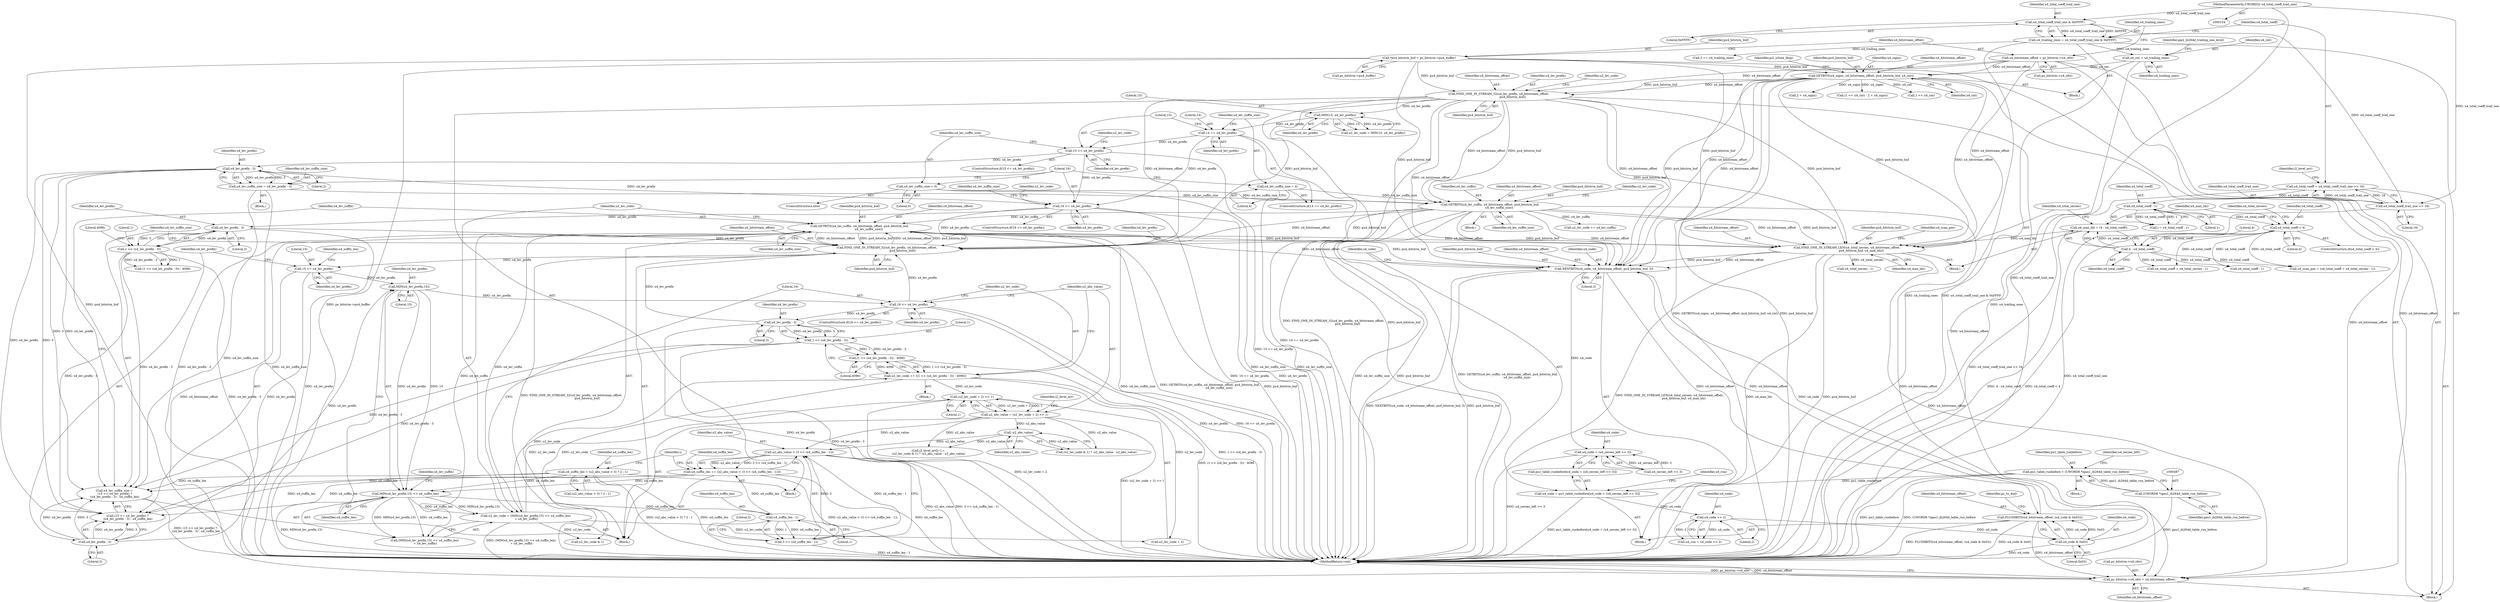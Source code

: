 digraph "0_Android_c57fc3703ae2e0d41b1f6580c50015937f2d23c1_1@pointer" {
"1000495" [label="(Call,NEXTBITS(u4_code, u4_bitstream_offset, pu4_bitstrm_buf, 3))"];
"1000516" [label="(Call,u4_code & 0x03)"];
"1000511" [label="(Call,u4_code >> 2)"];
"1000500" [label="(Call,u4_code = pu1_table_runbefore[u4_code + (u4_zeroes_left << 3)])"];
"1000484" [label="(Call,pu1_table_runbefore = (UWORD8 *)gau1_ih264d_table_run_before)"];
"1000486" [label="(Call,(UWORD8 *)gau1_ih264d_table_run_before)"];
"1000167" [label="(Call,u4_bitstream_offset = ps_bitstrm->u4_ofst)"];
"1000334" [label="(Call,GETBITS(u4_lev_suffix, u4_bitstream_offset, pu4_bitstrm_buf,\n                    u4_lev_suffix_size))"];
"1000275" [label="(Call,FIND_ONE_IN_STREAM_32(u4_lev_prefix, u4_bitstream_offset,\n                              pu4_bitstrm_buf))"];
"1000237" [label="(Call,GETBITS(u4_signs, u4_bitstream_offset, pu4_bitstrm_buf, u4_cnt))"];
"1000161" [label="(Call,*pu4_bitstrm_buf = ps_bitstrm->pu4_buffer)"];
"1000232" [label="(Call,u4_cnt = u4_trailing_ones)"];
"1000173" [label="(Call,u4_trailing_ones = u4_total_coeff_trail_one & 0xFFFF)"];
"1000175" [label="(Call,u4_total_coeff_trail_one & 0xFFFF)"];
"1000155" [label="(MethodParameterIn,UWORD32 u4_total_coeff_trail_one)"];
"1000308" [label="(Call,u4_lev_suffix_size = u4_lev_prefix - 3)"];
"1000310" [label="(Call,u4_lev_prefix - 3)"];
"1000301" [label="(Call,15 <= u4_lev_prefix)"];
"1000293" [label="(Call,14 == u4_lev_prefix)"];
"1000281" [label="(Call,MIN(15, u4_lev_prefix))"];
"1000314" [label="(Call,u4_lev_suffix_size = 0)"];
"1000296" [label="(Call,u4_lev_suffix_size = 4)"];
"1000514" [label="(Call,FLUSHBITS(u4_bitstream_offset, (u4_code & 0x03)))"];
"1000495" [label="(Call,NEXTBITS(u4_code, u4_bitstream_offset, pu4_bitstrm_buf, 3))"];
"1000388" [label="(Call,GETBITS(u4_lev_suffix, u4_bitstream_offset, pu4_bitstrm_buf,\n                    u4_lev_suffix_size))"];
"1000374" [label="(Call,FIND_ONE_IN_STREAM_32(u4_lev_prefix, u4_bitstream_offset,\n                                  pu4_bitstrm_buf))"];
"1000403" [label="(Call,16 <= u4_lev_prefix)"];
"1000397" [label="(Call,MIN(u4_lev_prefix,15))"];
"1000381" [label="(Call,15 <= u4_lev_prefix)"];
"1000384" [label="(Call,u4_lev_prefix - 3)"];
"1000327" [label="(Call,u4_lev_prefix - 3)"];
"1000318" [label="(Call,16 <= u4_lev_prefix)"];
"1000412" [label="(Call,u4_lev_prefix - 3)"];
"1000378" [label="(Call,u4_lev_suffix_size =\n (15 <= u4_lev_prefix) ?\n (u4_lev_prefix - 3) : u4_suffix_len)"];
"1000410" [label="(Call,1 << (u4_lev_prefix - 3))"];
"1000325" [label="(Call,1 << (u4_lev_prefix - 3))"];
"1000435" [label="(Call,u4_suffix_len += (u2_abs_value > (3 << (u4_suffix_len - 1))))"];
"1000437" [label="(Call,u2_abs_value > (3 << (u4_suffix_len - 1)))"];
"1000432" [label="(Call,-u2_abs_value)"];
"1000416" [label="(Call,u2_abs_value = (u2_lev_code + 2) >> 1)"];
"1000418" [label="(Call,(u2_lev_code + 2) >> 1)"];
"1000393" [label="(Call,u2_lev_code = (MIN(u4_lev_prefix,15) << u4_suffix_len)\n + u4_lev_suffix)"];
"1000396" [label="(Call,MIN(u4_lev_prefix,15) << u4_suffix_len)"];
"1000361" [label="(Call,u4_suffix_len = (u2_abs_value > 3) ? 2 : 1)"];
"1000407" [label="(Call,u2_lev_code += ((1 << (u4_lev_prefix - 3)) - 4096))"];
"1000409" [label="(Call,(1 << (u4_lev_prefix - 3)) - 4096)"];
"1000439" [label="(Call,3 << (u4_suffix_len - 1))"];
"1000441" [label="(Call,u4_suffix_len - 1)"];
"1000455" [label="(Call,FIND_ONE_IN_STREAM_LEN(u4_total_zeroes, u4_bitstream_offset,\n                               pu4_bitstrm_buf, u4_max_ldz))"];
"1000450" [label="(Call,u4_max_ldz = (4 - u4_total_coeff))"];
"1000452" [label="(Call,4 - u4_total_coeff)"];
"1000445" [label="(Call,u4_total_coeff < 4)"];
"1000224" [label="(Call,u4_total_coeff - 1)"];
"1000179" [label="(Call,u4_total_coeff = u4_total_coeff_trail_one >> 16)"];
"1000181" [label="(Call,u4_total_coeff_trail_one >> 16)"];
"1000504" [label="(Call,u4_code + (u4_zeroes_left << 3))"];
"1000588" [label="(Call,ps_bitstrm->u4_ofst = u4_bitstream_offset)"];
"1000283" [label="(Identifier,u4_lev_prefix)"];
"1000224" [label="(Call,u4_total_coeff - 1)"];
"1000400" [label="(Identifier,u4_suffix_len)"];
"1000177" [label="(Literal,0xFFFF)"];
"1000241" [label="(Identifier,u4_cnt)"];
"1000438" [label="(Identifier,u2_abs_value)"];
"1000388" [label="(Call,GETBITS(u4_lev_suffix, u4_bitstream_offset, pu4_bitstrm_buf,\n                    u4_lev_suffix_size))"];
"1000385" [label="(Identifier,u4_lev_prefix)"];
"1000226" [label="(Literal,1)"];
"1000275" [label="(Call,FIND_ONE_IN_STREAM_32(u4_lev_prefix, u4_bitstream_offset,\n                              pu4_bitstrm_buf))"];
"1000491" [label="(Identifier,u4_zeroes_left)"];
"1000279" [label="(Call,u2_lev_code = MIN(15, u4_lev_prefix))"];
"1000443" [label="(Literal,1)"];
"1000277" [label="(Identifier,u4_bitstream_offset)"];
"1000416" [label="(Call,u2_abs_value = (u2_lev_code + 2) >> 1)"];
"1000406" [label="(Block,)"];
"1000458" [label="(Identifier,pu4_bitstrm_buf)"];
"1000399" [label="(Literal,15)"];
"1000386" [label="(Literal,3)"];
"1000484" [label="(Call,pu1_table_runbefore = (UWORD8 *)gau1_ih264d_table_run_before)"];
"1000335" [label="(Identifier,u4_lev_suffix)"];
"1000187" [label="(Identifier,i2_level_arr)"];
"1000250" [label="(Call,2 + u4_signs)"];
"1000417" [label="(Identifier,u2_abs_value)"];
"1000442" [label="(Identifier,u4_suffix_len)"];
"1000183" [label="(Literal,16)"];
"1000510" [label="(Identifier,u4_run)"];
"1000472" [label="(Call,u4_total_zeroes - 1)"];
"1000498" [label="(Identifier,pu4_bitstrm_buf)"];
"1000302" [label="(Literal,15)"];
"1000428" [label="(Call,(u2_lev_code & 1) ? -u2_abs_value : u2_abs_value)"];
"1000375" [label="(Identifier,u4_lev_prefix)"];
"1000233" [label="(Identifier,u4_cnt)"];
"1000301" [label="(Call,15 <= u4_lev_prefix)"];
"1000405" [label="(Identifier,u4_lev_prefix)"];
"1000432" [label="(Call,-u2_abs_value)"];
"1000332" [label="(Identifier,u4_lev_suffix_size)"];
"1000175" [label="(Call,u4_total_coeff_trail_one & 0xFFFF)"];
"1000371" [label="(Identifier,i)"];
"1000497" [label="(Identifier,u4_bitstream_offset)"];
"1000298" [label="(Literal,4)"];
"1000180" [label="(Identifier,u4_total_coeff)"];
"1000362" [label="(Identifier,u4_suffix_len)"];
"1000312" [label="(Literal,3)"];
"1000297" [label="(Identifier,u4_lev_suffix_size)"];
"1000456" [label="(Identifier,u4_total_zeroes)"];
"1000450" [label="(Call,u4_max_ldz = (4 - u4_total_coeff))"];
"1000268" [label="(Block,)"];
"1000325" [label="(Call,1 << (u4_lev_prefix - 3))"];
"1000225" [label="(Identifier,u4_total_coeff)"];
"1000308" [label="(Call,u4_lev_suffix_size = u4_lev_prefix - 3)"];
"1000470" [label="(Call,u4_total_coeff + u4_total_zeroes - 1)"];
"1000246" [label="(Call,(1 << u4_cnt) - 2 + u4_signs)"];
"1000404" [label="(Literal,16)"];
"1000486" [label="(Call,(UWORD8 *)gau1_ih264d_table_run_before)"];
"1000181" [label="(Call,u4_total_coeff_trail_one >> 16)"];
"1000316" [label="(Literal,0)"];
"1000222" [label="(Call,i = u4_total_coeff - 1)"];
"1000339" [label="(Call,u2_lev_code += u4_lev_suffix)"];
"1000179" [label="(Call,u4_total_coeff = u4_total_coeff_trail_one >> 16)"];
"1000506" [label="(Call,u4_zeroes_left << 3)"];
"1000423" [label="(Call,i2_level_arr[i--] =\n (u2_lev_code & 1) ? -u2_abs_value : u2_abs_value)"];
"1000173" [label="(Call,u4_trailing_ones = u4_total_coeff_trail_one & 0xFFFF)"];
"1000361" [label="(Call,u4_suffix_len = (u2_abs_value > 3) ? 2 : 1)"];
"1000330" [label="(Literal,4096)"];
"1000496" [label="(Identifier,u4_code)"];
"1000336" [label="(Identifier,u4_bitstream_offset)"];
"1000517" [label="(Identifier,u4_code)"];
"1000329" [label="(Literal,3)"];
"1000168" [label="(Identifier,u4_bitstream_offset)"];
"1000592" [label="(Identifier,u4_bitstream_offset)"];
"1000324" [label="(Call,(1 << (u4_lev_prefix - 3)) - 4096)"];
"1000513" [label="(Literal,2)"];
"1000381" [label="(Call,15 <= u4_lev_prefix)"];
"1000333" [label="(Block,)"];
"1000433" [label="(Identifier,u2_abs_value)"];
"1000429" [label="(Call,u2_lev_code & 1)"];
"1000439" [label="(Call,3 << (u4_suffix_len - 1))"];
"1000162" [label="(Identifier,pu4_bitstrm_buf)"];
"1000505" [label="(Identifier,u4_code)"];
"1000327" [label="(Call,u4_lev_prefix - 3)"];
"1000485" [label="(Identifier,pu1_table_runbefore)"];
"1000418" [label="(Call,(u2_lev_code + 2) >> 1)"];
"1000157" [label="(Block,)"];
"1000392" [label="(Identifier,u4_lev_suffix_size)"];
"1000415" [label="(Literal,4096)"];
"1000419" [label="(Call,u2_lev_code + 2)"];
"1000410" [label="(Call,1 << (u4_lev_prefix - 3))"];
"1000500" [label="(Call,u4_code = pu1_table_runbefore[u4_code + (u4_zeroes_left << 3)])"];
"1000588" [label="(Call,ps_bitstrm->u4_ofst = u4_bitstream_offset)"];
"1000229" [label="(Block,)"];
"1000376" [label="(Identifier,u4_bitstream_offset)"];
"1000382" [label="(Literal,15)"];
"1000384" [label="(Call,u4_lev_prefix - 3)"];
"1000235" [label="(Identifier,gai2_ih264d_trailing_one_level)"];
"1000387" [label="(Identifier,u4_suffix_len)"];
"1000306" [label="(Identifier,u2_lev_code)"];
"1000323" [label="(Identifier,u2_lev_code)"];
"1000326" [label="(Literal,1)"];
"1000446" [label="(Identifier,u4_total_coeff)"];
"1000282" [label="(Literal,15)"];
"1000437" [label="(Call,u2_abs_value > (3 << (u4_suffix_len - 1)))"];
"1000300" [label="(ControlStructure,if(15 <= u4_lev_prefix))"];
"1000287" [label="(Call,3 == u4_trailing_ones)"];
"1000303" [label="(Identifier,u4_lev_prefix)"];
"1000232" [label="(Call,u4_cnt = u4_trailing_ones)"];
"1000412" [label="(Call,u4_lev_prefix - 3)"];
"1000511" [label="(Call,u4_code >> 2)"];
"1000396" [label="(Call,MIN(u4_lev_prefix,15) << u4_suffix_len)"];
"1000334" [label="(Call,GETBITS(u4_lev_suffix, u4_bitstream_offset, pu4_bitstrm_buf,\n                    u4_lev_suffix_size))"];
"1000448" [label="(Block,)"];
"1000393" [label="(Call,u2_lev_code = (MIN(u4_lev_prefix,15) << u4_suffix_len)\n + u4_lev_suffix)"];
"1000444" [label="(ControlStructure,if(u4_total_coeff < 4))"];
"1000451" [label="(Identifier,u4_max_ldz)"];
"1000169" [label="(Call,ps_bitstrm->u4_ofst)"];
"1000379" [label="(Identifier,u4_lev_suffix_size)"];
"1000459" [label="(Identifier,u4_max_ldz)"];
"1000493" [label="(Block,)"];
"1000161" [label="(Call,*pu4_bitstrm_buf = ps_bitstrm->pu4_buffer)"];
"1000452" [label="(Call,4 - u4_total_coeff)"];
"1000440" [label="(Literal,3)"];
"1000409" [label="(Call,(1 << (u4_lev_prefix - 3)) - 4096)"];
"1000455" [label="(Call,FIND_ONE_IN_STREAM_LEN(u4_total_zeroes, u4_bitstream_offset,\n                               pu4_bitstrm_buf, u4_max_ldz))"];
"1000488" [label="(Identifier,gau1_ih264d_table_run_before)"];
"1000499" [label="(Literal,3)"];
"1000411" [label="(Literal,1)"];
"1000309" [label="(Identifier,u4_lev_suffix_size)"];
"1000435" [label="(Call,u4_suffix_len += (u2_abs_value > (3 << (u4_suffix_len - 1))))"];
"1000383" [label="(Identifier,u4_lev_prefix)"];
"1000314" [label="(Call,u4_lev_suffix_size = 0)"];
"1000155" [label="(MethodParameterIn,UWORD32 u4_total_coeff_trail_one)"];
"1000380" [label="(Call,(15 <= u4_lev_prefix) ?\n (u4_lev_prefix - 3) : u4_suffix_len)"];
"1000337" [label="(Identifier,pu4_bitstrm_buf)"];
"1000521" [label="(Identifier,ps_tu_4x4)"];
"1000292" [label="(ControlStructure,if(14 == u4_lev_prefix))"];
"1000377" [label="(Identifier,pu4_bitstrm_buf)"];
"1000447" [label="(Literal,4)"];
"1000315" [label="(Identifier,u4_lev_suffix_size)"];
"1000240" [label="(Identifier,pu4_bitstrm_buf)"];
"1000441" [label="(Call,u4_suffix_len - 1)"];
"1000234" [label="(Identifier,u4_trailing_ones)"];
"1000374" [label="(Call,FIND_ONE_IN_STREAM_32(u4_lev_prefix, u4_bitstream_offset,\n                                  pu4_bitstrm_buf))"];
"1000468" [label="(Call,u4_scan_pos = (u4_total_coeff + u4_total_zeroes - 1))"];
"1000318" [label="(Call,16 <= u4_lev_prefix)"];
"1000363" [label="(Call,(u2_abs_value > 3) ? 2 : 1)"];
"1000176" [label="(Identifier,u4_total_coeff_trail_one)"];
"1000407" [label="(Call,u2_lev_code += ((1 << (u4_lev_prefix - 3)) - 4096))"];
"1000516" [label="(Call,u4_code & 0x03)"];
"1000518" [label="(Literal,0x03)"];
"1000502" [label="(Call,pu1_table_runbefore[u4_code + (u4_zeroes_left << 3)])"];
"1000163" [label="(Call,ps_bitstrm->pu4_buffer)"];
"1000238" [label="(Identifier,u4_signs)"];
"1000293" [label="(Call,14 == u4_lev_prefix)"];
"1000445" [label="(Call,u4_total_coeff < 4)"];
"1000304" [label="(Block,)"];
"1000401" [label="(Identifier,u4_lev_suffix)"];
"1000495" [label="(Call,NEXTBITS(u4_code, u4_bitstream_offset, pu4_bitstrm_buf, 3))"];
"1000394" [label="(Identifier,u2_lev_code)"];
"1000512" [label="(Identifier,u4_code)"];
"1000276" [label="(Identifier,u4_lev_prefix)"];
"1000391" [label="(Identifier,pu4_bitstrm_buf)"];
"1000320" [label="(Identifier,u4_lev_prefix)"];
"1000414" [label="(Literal,3)"];
"1000294" [label="(Literal,14)"];
"1000338" [label="(Identifier,u4_lev_suffix_size)"];
"1000464" [label="(Block,)"];
"1000378" [label="(Call,u4_lev_suffix_size =\n (15 <= u4_lev_prefix) ?\n (u4_lev_prefix - 3) : u4_suffix_len)"];
"1000239" [label="(Identifier,u4_bitstream_offset)"];
"1000280" [label="(Identifier,u2_lev_code)"];
"1000589" [label="(Call,ps_bitstrm->u4_ofst)"];
"1000436" [label="(Identifier,u4_suffix_len)"];
"1000313" [label="(ControlStructure,else)"];
"1000469" [label="(Identifier,u4_scan_pos)"];
"1000389" [label="(Identifier,u4_lev_suffix)"];
"1000454" [label="(Identifier,u4_total_coeff)"];
"1000509" [label="(Call,u4_run = u4_code >> 2)"];
"1000295" [label="(Identifier,u4_lev_prefix)"];
"1000390" [label="(Identifier,u4_bitstream_offset)"];
"1000296" [label="(Call,u4_lev_suffix_size = 4)"];
"1000247" [label="(Call,1 << u4_cnt)"];
"1000182" [label="(Identifier,u4_total_coeff_trail_one)"];
"1000174" [label="(Identifier,u4_trailing_ones)"];
"1000514" [label="(Call,FLUSHBITS(u4_bitstream_offset, (u4_code & 0x03)))"];
"1000453" [label="(Literal,4)"];
"1000408" [label="(Identifier,u2_lev_code)"];
"1000311" [label="(Identifier,u4_lev_prefix)"];
"1000395" [label="(Call,(MIN(u4_lev_prefix,15) << u4_suffix_len)\n + u4_lev_suffix)"];
"1000397" [label="(Call,MIN(u4_lev_prefix,15))"];
"1000457" [label="(Identifier,u4_bitstream_offset)"];
"1000281" [label="(Call,MIN(15, u4_lev_prefix))"];
"1000402" [label="(ControlStructure,if(16 <= u4_lev_prefix))"];
"1000501" [label="(Identifier,u4_code)"];
"1000328" [label="(Identifier,u4_lev_prefix)"];
"1000515" [label="(Identifier,u4_bitstream_offset)"];
"1000593" [label="(MethodReturn,void)"];
"1000413" [label="(Identifier,u4_lev_prefix)"];
"1000425" [label="(Identifier,i2_level_arr)"];
"1000373" [label="(Block,)"];
"1000237" [label="(Call,GETBITS(u4_signs, u4_bitstream_offset, pu4_bitstrm_buf, u4_cnt))"];
"1000319" [label="(Literal,16)"];
"1000243" [label="(Identifier,pi2_trlone_lkup)"];
"1000340" [label="(Identifier,u2_lev_code)"];
"1000504" [label="(Call,u4_code + (u4_zeroes_left << 3))"];
"1000398" [label="(Identifier,u4_lev_prefix)"];
"1000317" [label="(ControlStructure,if(16 <= u4_lev_prefix))"];
"1000422" [label="(Literal,1)"];
"1000278" [label="(Identifier,pu4_bitstrm_buf)"];
"1000462" [label="(Identifier,u4_total_zeroes)"];
"1000481" [label="(Call,u4_total_coeff - 1)"];
"1000167" [label="(Call,u4_bitstream_offset = ps_bitstrm->u4_ofst)"];
"1000403" [label="(Call,16 <= u4_lev_prefix)"];
"1000310" [label="(Call,u4_lev_prefix - 3)"];
"1000495" -> "1000493"  [label="AST: "];
"1000495" -> "1000499"  [label="CFG: "];
"1000496" -> "1000495"  [label="AST: "];
"1000497" -> "1000495"  [label="AST: "];
"1000498" -> "1000495"  [label="AST: "];
"1000499" -> "1000495"  [label="AST: "];
"1000501" -> "1000495"  [label="CFG: "];
"1000495" -> "1000593"  [label="DDG: pu4_bitstrm_buf"];
"1000495" -> "1000593"  [label="DDG: NEXTBITS(u4_code, u4_bitstream_offset, pu4_bitstrm_buf, 3)"];
"1000516" -> "1000495"  [label="DDG: u4_code"];
"1000167" -> "1000495"  [label="DDG: u4_bitstream_offset"];
"1000334" -> "1000495"  [label="DDG: u4_bitstream_offset"];
"1000334" -> "1000495"  [label="DDG: pu4_bitstrm_buf"];
"1000514" -> "1000495"  [label="DDG: u4_bitstream_offset"];
"1000388" -> "1000495"  [label="DDG: u4_bitstream_offset"];
"1000388" -> "1000495"  [label="DDG: pu4_bitstrm_buf"];
"1000275" -> "1000495"  [label="DDG: u4_bitstream_offset"];
"1000275" -> "1000495"  [label="DDG: pu4_bitstrm_buf"];
"1000455" -> "1000495"  [label="DDG: u4_bitstream_offset"];
"1000455" -> "1000495"  [label="DDG: pu4_bitstrm_buf"];
"1000237" -> "1000495"  [label="DDG: u4_bitstream_offset"];
"1000237" -> "1000495"  [label="DDG: pu4_bitstrm_buf"];
"1000161" -> "1000495"  [label="DDG: pu4_bitstrm_buf"];
"1000495" -> "1000504"  [label="DDG: u4_code"];
"1000495" -> "1000514"  [label="DDG: u4_bitstream_offset"];
"1000516" -> "1000514"  [label="AST: "];
"1000516" -> "1000518"  [label="CFG: "];
"1000517" -> "1000516"  [label="AST: "];
"1000518" -> "1000516"  [label="AST: "];
"1000514" -> "1000516"  [label="CFG: "];
"1000516" -> "1000593"  [label="DDG: u4_code"];
"1000516" -> "1000514"  [label="DDG: u4_code"];
"1000516" -> "1000514"  [label="DDG: 0x03"];
"1000511" -> "1000516"  [label="DDG: u4_code"];
"1000511" -> "1000509"  [label="AST: "];
"1000511" -> "1000513"  [label="CFG: "];
"1000512" -> "1000511"  [label="AST: "];
"1000513" -> "1000511"  [label="AST: "];
"1000509" -> "1000511"  [label="CFG: "];
"1000511" -> "1000509"  [label="DDG: u4_code"];
"1000511" -> "1000509"  [label="DDG: 2"];
"1000500" -> "1000511"  [label="DDG: u4_code"];
"1000500" -> "1000493"  [label="AST: "];
"1000500" -> "1000502"  [label="CFG: "];
"1000501" -> "1000500"  [label="AST: "];
"1000502" -> "1000500"  [label="AST: "];
"1000510" -> "1000500"  [label="CFG: "];
"1000500" -> "1000593"  [label="DDG: pu1_table_runbefore[u4_code + (u4_zeroes_left << 3)]"];
"1000484" -> "1000500"  [label="DDG: pu1_table_runbefore"];
"1000484" -> "1000464"  [label="AST: "];
"1000484" -> "1000486"  [label="CFG: "];
"1000485" -> "1000484"  [label="AST: "];
"1000486" -> "1000484"  [label="AST: "];
"1000491" -> "1000484"  [label="CFG: "];
"1000484" -> "1000593"  [label="DDG: (UWORD8 *)gau1_ih264d_table_run_before"];
"1000484" -> "1000593"  [label="DDG: pu1_table_runbefore"];
"1000486" -> "1000484"  [label="DDG: gau1_ih264d_table_run_before"];
"1000486" -> "1000488"  [label="CFG: "];
"1000487" -> "1000486"  [label="AST: "];
"1000488" -> "1000486"  [label="AST: "];
"1000486" -> "1000593"  [label="DDG: gau1_ih264d_table_run_before"];
"1000167" -> "1000157"  [label="AST: "];
"1000167" -> "1000169"  [label="CFG: "];
"1000168" -> "1000167"  [label="AST: "];
"1000169" -> "1000167"  [label="AST: "];
"1000174" -> "1000167"  [label="CFG: "];
"1000167" -> "1000237"  [label="DDG: u4_bitstream_offset"];
"1000167" -> "1000275"  [label="DDG: u4_bitstream_offset"];
"1000167" -> "1000455"  [label="DDG: u4_bitstream_offset"];
"1000167" -> "1000588"  [label="DDG: u4_bitstream_offset"];
"1000334" -> "1000333"  [label="AST: "];
"1000334" -> "1000338"  [label="CFG: "];
"1000335" -> "1000334"  [label="AST: "];
"1000336" -> "1000334"  [label="AST: "];
"1000337" -> "1000334"  [label="AST: "];
"1000338" -> "1000334"  [label="AST: "];
"1000340" -> "1000334"  [label="CFG: "];
"1000334" -> "1000593"  [label="DDG: GETBITS(u4_lev_suffix, u4_bitstream_offset, pu4_bitstrm_buf,\n                    u4_lev_suffix_size)"];
"1000334" -> "1000593"  [label="DDG: u4_lev_suffix_size"];
"1000334" -> "1000593"  [label="DDG: pu4_bitstrm_buf"];
"1000275" -> "1000334"  [label="DDG: u4_bitstream_offset"];
"1000275" -> "1000334"  [label="DDG: pu4_bitstrm_buf"];
"1000308" -> "1000334"  [label="DDG: u4_lev_suffix_size"];
"1000314" -> "1000334"  [label="DDG: u4_lev_suffix_size"];
"1000296" -> "1000334"  [label="DDG: u4_lev_suffix_size"];
"1000334" -> "1000339"  [label="DDG: u4_lev_suffix"];
"1000334" -> "1000374"  [label="DDG: u4_bitstream_offset"];
"1000334" -> "1000374"  [label="DDG: pu4_bitstrm_buf"];
"1000334" -> "1000388"  [label="DDG: u4_lev_suffix"];
"1000334" -> "1000455"  [label="DDG: u4_bitstream_offset"];
"1000334" -> "1000455"  [label="DDG: pu4_bitstrm_buf"];
"1000334" -> "1000588"  [label="DDG: u4_bitstream_offset"];
"1000275" -> "1000268"  [label="AST: "];
"1000275" -> "1000278"  [label="CFG: "];
"1000276" -> "1000275"  [label="AST: "];
"1000277" -> "1000275"  [label="AST: "];
"1000278" -> "1000275"  [label="AST: "];
"1000280" -> "1000275"  [label="CFG: "];
"1000275" -> "1000593"  [label="DDG: FIND_ONE_IN_STREAM_32(u4_lev_prefix, u4_bitstream_offset,\n                              pu4_bitstrm_buf)"];
"1000275" -> "1000593"  [label="DDG: pu4_bitstrm_buf"];
"1000237" -> "1000275"  [label="DDG: u4_bitstream_offset"];
"1000237" -> "1000275"  [label="DDG: pu4_bitstrm_buf"];
"1000161" -> "1000275"  [label="DDG: pu4_bitstrm_buf"];
"1000275" -> "1000281"  [label="DDG: u4_lev_prefix"];
"1000275" -> "1000374"  [label="DDG: u4_bitstream_offset"];
"1000275" -> "1000374"  [label="DDG: pu4_bitstrm_buf"];
"1000275" -> "1000455"  [label="DDG: u4_bitstream_offset"];
"1000275" -> "1000455"  [label="DDG: pu4_bitstrm_buf"];
"1000275" -> "1000588"  [label="DDG: u4_bitstream_offset"];
"1000237" -> "1000229"  [label="AST: "];
"1000237" -> "1000241"  [label="CFG: "];
"1000238" -> "1000237"  [label="AST: "];
"1000239" -> "1000237"  [label="AST: "];
"1000240" -> "1000237"  [label="AST: "];
"1000241" -> "1000237"  [label="AST: "];
"1000243" -> "1000237"  [label="CFG: "];
"1000237" -> "1000593"  [label="DDG: GETBITS(u4_signs, u4_bitstream_offset, pu4_bitstrm_buf, u4_cnt)"];
"1000237" -> "1000593"  [label="DDG: pu4_bitstrm_buf"];
"1000161" -> "1000237"  [label="DDG: pu4_bitstrm_buf"];
"1000232" -> "1000237"  [label="DDG: u4_cnt"];
"1000237" -> "1000247"  [label="DDG: u4_cnt"];
"1000237" -> "1000246"  [label="DDG: u4_signs"];
"1000237" -> "1000250"  [label="DDG: u4_signs"];
"1000237" -> "1000455"  [label="DDG: u4_bitstream_offset"];
"1000237" -> "1000455"  [label="DDG: pu4_bitstrm_buf"];
"1000237" -> "1000588"  [label="DDG: u4_bitstream_offset"];
"1000161" -> "1000157"  [label="AST: "];
"1000161" -> "1000163"  [label="CFG: "];
"1000162" -> "1000161"  [label="AST: "];
"1000163" -> "1000161"  [label="AST: "];
"1000168" -> "1000161"  [label="CFG: "];
"1000161" -> "1000593"  [label="DDG: ps_bitstrm->pu4_buffer"];
"1000161" -> "1000593"  [label="DDG: pu4_bitstrm_buf"];
"1000161" -> "1000455"  [label="DDG: pu4_bitstrm_buf"];
"1000232" -> "1000229"  [label="AST: "];
"1000232" -> "1000234"  [label="CFG: "];
"1000233" -> "1000232"  [label="AST: "];
"1000234" -> "1000232"  [label="AST: "];
"1000235" -> "1000232"  [label="CFG: "];
"1000232" -> "1000593"  [label="DDG: u4_trailing_ones"];
"1000173" -> "1000232"  [label="DDG: u4_trailing_ones"];
"1000173" -> "1000157"  [label="AST: "];
"1000173" -> "1000175"  [label="CFG: "];
"1000174" -> "1000173"  [label="AST: "];
"1000175" -> "1000173"  [label="AST: "];
"1000180" -> "1000173"  [label="CFG: "];
"1000173" -> "1000593"  [label="DDG: u4_trailing_ones"];
"1000173" -> "1000593"  [label="DDG: u4_total_coeff_trail_one & 0xFFFF"];
"1000175" -> "1000173"  [label="DDG: u4_total_coeff_trail_one"];
"1000175" -> "1000173"  [label="DDG: 0xFFFF"];
"1000173" -> "1000287"  [label="DDG: u4_trailing_ones"];
"1000175" -> "1000177"  [label="CFG: "];
"1000176" -> "1000175"  [label="AST: "];
"1000177" -> "1000175"  [label="AST: "];
"1000155" -> "1000175"  [label="DDG: u4_total_coeff_trail_one"];
"1000175" -> "1000181"  [label="DDG: u4_total_coeff_trail_one"];
"1000155" -> "1000154"  [label="AST: "];
"1000155" -> "1000593"  [label="DDG: u4_total_coeff_trail_one"];
"1000155" -> "1000181"  [label="DDG: u4_total_coeff_trail_one"];
"1000308" -> "1000304"  [label="AST: "];
"1000308" -> "1000310"  [label="CFG: "];
"1000309" -> "1000308"  [label="AST: "];
"1000310" -> "1000308"  [label="AST: "];
"1000319" -> "1000308"  [label="CFG: "];
"1000308" -> "1000593"  [label="DDG: u4_lev_prefix - 3"];
"1000308" -> "1000593"  [label="DDG: u4_lev_suffix_size"];
"1000310" -> "1000308"  [label="DDG: u4_lev_prefix"];
"1000310" -> "1000308"  [label="DDG: 3"];
"1000310" -> "1000312"  [label="CFG: "];
"1000311" -> "1000310"  [label="AST: "];
"1000312" -> "1000310"  [label="AST: "];
"1000301" -> "1000310"  [label="DDG: u4_lev_prefix"];
"1000310" -> "1000318"  [label="DDG: u4_lev_prefix"];
"1000310" -> "1000378"  [label="DDG: u4_lev_prefix"];
"1000310" -> "1000378"  [label="DDG: 3"];
"1000310" -> "1000380"  [label="DDG: u4_lev_prefix"];
"1000310" -> "1000380"  [label="DDG: 3"];
"1000301" -> "1000300"  [label="AST: "];
"1000301" -> "1000303"  [label="CFG: "];
"1000302" -> "1000301"  [label="AST: "];
"1000303" -> "1000301"  [label="AST: "];
"1000306" -> "1000301"  [label="CFG: "];
"1000315" -> "1000301"  [label="CFG: "];
"1000301" -> "1000593"  [label="DDG: 15 <= u4_lev_prefix"];
"1000293" -> "1000301"  [label="DDG: u4_lev_prefix"];
"1000301" -> "1000318"  [label="DDG: u4_lev_prefix"];
"1000293" -> "1000292"  [label="AST: "];
"1000293" -> "1000295"  [label="CFG: "];
"1000294" -> "1000293"  [label="AST: "];
"1000295" -> "1000293"  [label="AST: "];
"1000297" -> "1000293"  [label="CFG: "];
"1000302" -> "1000293"  [label="CFG: "];
"1000293" -> "1000593"  [label="DDG: 14 == u4_lev_prefix"];
"1000281" -> "1000293"  [label="DDG: u4_lev_prefix"];
"1000293" -> "1000318"  [label="DDG: u4_lev_prefix"];
"1000281" -> "1000279"  [label="AST: "];
"1000281" -> "1000283"  [label="CFG: "];
"1000282" -> "1000281"  [label="AST: "];
"1000283" -> "1000281"  [label="AST: "];
"1000279" -> "1000281"  [label="CFG: "];
"1000281" -> "1000279"  [label="DDG: 15"];
"1000281" -> "1000279"  [label="DDG: u4_lev_prefix"];
"1000314" -> "1000313"  [label="AST: "];
"1000314" -> "1000316"  [label="CFG: "];
"1000315" -> "1000314"  [label="AST: "];
"1000316" -> "1000314"  [label="AST: "];
"1000319" -> "1000314"  [label="CFG: "];
"1000314" -> "1000593"  [label="DDG: u4_lev_suffix_size"];
"1000296" -> "1000292"  [label="AST: "];
"1000296" -> "1000298"  [label="CFG: "];
"1000297" -> "1000296"  [label="AST: "];
"1000298" -> "1000296"  [label="AST: "];
"1000319" -> "1000296"  [label="CFG: "];
"1000296" -> "1000593"  [label="DDG: u4_lev_suffix_size"];
"1000514" -> "1000493"  [label="AST: "];
"1000515" -> "1000514"  [label="AST: "];
"1000521" -> "1000514"  [label="CFG: "];
"1000514" -> "1000593"  [label="DDG: FLUSHBITS(u4_bitstream_offset, (u4_code & 0x03))"];
"1000514" -> "1000593"  [label="DDG: u4_code & 0x03"];
"1000514" -> "1000588"  [label="DDG: u4_bitstream_offset"];
"1000388" -> "1000373"  [label="AST: "];
"1000388" -> "1000392"  [label="CFG: "];
"1000389" -> "1000388"  [label="AST: "];
"1000390" -> "1000388"  [label="AST: "];
"1000391" -> "1000388"  [label="AST: "];
"1000392" -> "1000388"  [label="AST: "];
"1000394" -> "1000388"  [label="CFG: "];
"1000388" -> "1000593"  [label="DDG: u4_lev_suffix_size"];
"1000388" -> "1000593"  [label="DDG: GETBITS(u4_lev_suffix, u4_bitstream_offset, pu4_bitstrm_buf,\n                    u4_lev_suffix_size)"];
"1000388" -> "1000593"  [label="DDG: pu4_bitstrm_buf"];
"1000388" -> "1000374"  [label="DDG: u4_bitstream_offset"];
"1000388" -> "1000374"  [label="DDG: pu4_bitstrm_buf"];
"1000374" -> "1000388"  [label="DDG: u4_bitstream_offset"];
"1000374" -> "1000388"  [label="DDG: pu4_bitstrm_buf"];
"1000378" -> "1000388"  [label="DDG: u4_lev_suffix_size"];
"1000388" -> "1000393"  [label="DDG: u4_lev_suffix"];
"1000388" -> "1000395"  [label="DDG: u4_lev_suffix"];
"1000388" -> "1000455"  [label="DDG: u4_bitstream_offset"];
"1000388" -> "1000455"  [label="DDG: pu4_bitstrm_buf"];
"1000388" -> "1000588"  [label="DDG: u4_bitstream_offset"];
"1000374" -> "1000373"  [label="AST: "];
"1000374" -> "1000377"  [label="CFG: "];
"1000375" -> "1000374"  [label="AST: "];
"1000376" -> "1000374"  [label="AST: "];
"1000377" -> "1000374"  [label="AST: "];
"1000379" -> "1000374"  [label="CFG: "];
"1000374" -> "1000593"  [label="DDG: FIND_ONE_IN_STREAM_32(u4_lev_prefix, u4_bitstream_offset,\n                                  pu4_bitstrm_buf)"];
"1000403" -> "1000374"  [label="DDG: u4_lev_prefix"];
"1000327" -> "1000374"  [label="DDG: u4_lev_prefix"];
"1000412" -> "1000374"  [label="DDG: u4_lev_prefix"];
"1000318" -> "1000374"  [label="DDG: u4_lev_prefix"];
"1000374" -> "1000381"  [label="DDG: u4_lev_prefix"];
"1000403" -> "1000402"  [label="AST: "];
"1000403" -> "1000405"  [label="CFG: "];
"1000404" -> "1000403"  [label="AST: "];
"1000405" -> "1000403"  [label="AST: "];
"1000408" -> "1000403"  [label="CFG: "];
"1000417" -> "1000403"  [label="CFG: "];
"1000403" -> "1000593"  [label="DDG: u4_lev_prefix"];
"1000403" -> "1000593"  [label="DDG: 16 <= u4_lev_prefix"];
"1000397" -> "1000403"  [label="DDG: u4_lev_prefix"];
"1000403" -> "1000412"  [label="DDG: u4_lev_prefix"];
"1000397" -> "1000396"  [label="AST: "];
"1000397" -> "1000399"  [label="CFG: "];
"1000398" -> "1000397"  [label="AST: "];
"1000399" -> "1000397"  [label="AST: "];
"1000400" -> "1000397"  [label="CFG: "];
"1000397" -> "1000396"  [label="DDG: u4_lev_prefix"];
"1000397" -> "1000396"  [label="DDG: 15"];
"1000381" -> "1000397"  [label="DDG: u4_lev_prefix"];
"1000384" -> "1000397"  [label="DDG: u4_lev_prefix"];
"1000381" -> "1000380"  [label="AST: "];
"1000381" -> "1000383"  [label="CFG: "];
"1000382" -> "1000381"  [label="AST: "];
"1000383" -> "1000381"  [label="AST: "];
"1000385" -> "1000381"  [label="CFG: "];
"1000387" -> "1000381"  [label="CFG: "];
"1000381" -> "1000384"  [label="DDG: u4_lev_prefix"];
"1000384" -> "1000380"  [label="AST: "];
"1000384" -> "1000386"  [label="CFG: "];
"1000385" -> "1000384"  [label="AST: "];
"1000386" -> "1000384"  [label="AST: "];
"1000380" -> "1000384"  [label="CFG: "];
"1000384" -> "1000378"  [label="DDG: u4_lev_prefix"];
"1000384" -> "1000378"  [label="DDG: 3"];
"1000384" -> "1000380"  [label="DDG: u4_lev_prefix"];
"1000384" -> "1000380"  [label="DDG: 3"];
"1000327" -> "1000325"  [label="AST: "];
"1000327" -> "1000329"  [label="CFG: "];
"1000328" -> "1000327"  [label="AST: "];
"1000329" -> "1000327"  [label="AST: "];
"1000325" -> "1000327"  [label="CFG: "];
"1000327" -> "1000593"  [label="DDG: u4_lev_prefix"];
"1000327" -> "1000325"  [label="DDG: u4_lev_prefix"];
"1000327" -> "1000325"  [label="DDG: 3"];
"1000318" -> "1000327"  [label="DDG: u4_lev_prefix"];
"1000318" -> "1000317"  [label="AST: "];
"1000318" -> "1000320"  [label="CFG: "];
"1000319" -> "1000318"  [label="AST: "];
"1000320" -> "1000318"  [label="AST: "];
"1000323" -> "1000318"  [label="CFG: "];
"1000332" -> "1000318"  [label="CFG: "];
"1000318" -> "1000593"  [label="DDG: 16 <= u4_lev_prefix"];
"1000318" -> "1000593"  [label="DDG: u4_lev_prefix"];
"1000412" -> "1000410"  [label="AST: "];
"1000412" -> "1000414"  [label="CFG: "];
"1000413" -> "1000412"  [label="AST: "];
"1000414" -> "1000412"  [label="AST: "];
"1000410" -> "1000412"  [label="CFG: "];
"1000412" -> "1000593"  [label="DDG: u4_lev_prefix"];
"1000412" -> "1000410"  [label="DDG: u4_lev_prefix"];
"1000412" -> "1000410"  [label="DDG: 3"];
"1000378" -> "1000373"  [label="AST: "];
"1000378" -> "1000380"  [label="CFG: "];
"1000379" -> "1000378"  [label="AST: "];
"1000380" -> "1000378"  [label="AST: "];
"1000389" -> "1000378"  [label="CFG: "];
"1000378" -> "1000593"  [label="DDG: (15 <= u4_lev_prefix) ?\n (u4_lev_prefix - 3) : u4_suffix_len"];
"1000410" -> "1000378"  [label="DDG: u4_lev_prefix - 3"];
"1000325" -> "1000378"  [label="DDG: u4_lev_prefix - 3"];
"1000435" -> "1000378"  [label="DDG: u4_suffix_len"];
"1000361" -> "1000378"  [label="DDG: u4_suffix_len"];
"1000410" -> "1000409"  [label="AST: "];
"1000411" -> "1000410"  [label="AST: "];
"1000415" -> "1000410"  [label="CFG: "];
"1000410" -> "1000593"  [label="DDG: u4_lev_prefix - 3"];
"1000410" -> "1000380"  [label="DDG: u4_lev_prefix - 3"];
"1000410" -> "1000409"  [label="DDG: 1"];
"1000410" -> "1000409"  [label="DDG: u4_lev_prefix - 3"];
"1000325" -> "1000324"  [label="AST: "];
"1000326" -> "1000325"  [label="AST: "];
"1000330" -> "1000325"  [label="CFG: "];
"1000325" -> "1000593"  [label="DDG: u4_lev_prefix - 3"];
"1000325" -> "1000324"  [label="DDG: 1"];
"1000325" -> "1000324"  [label="DDG: u4_lev_prefix - 3"];
"1000325" -> "1000380"  [label="DDG: u4_lev_prefix - 3"];
"1000435" -> "1000373"  [label="AST: "];
"1000435" -> "1000437"  [label="CFG: "];
"1000436" -> "1000435"  [label="AST: "];
"1000437" -> "1000435"  [label="AST: "];
"1000371" -> "1000435"  [label="CFG: "];
"1000435" -> "1000593"  [label="DDG: u4_suffix_len"];
"1000435" -> "1000593"  [label="DDG: u2_abs_value > (3 << (u4_suffix_len - 1))"];
"1000435" -> "1000380"  [label="DDG: u4_suffix_len"];
"1000435" -> "1000396"  [label="DDG: u4_suffix_len"];
"1000437" -> "1000435"  [label="DDG: u2_abs_value"];
"1000437" -> "1000435"  [label="DDG: 3 << (u4_suffix_len - 1)"];
"1000441" -> "1000435"  [label="DDG: u4_suffix_len"];
"1000437" -> "1000439"  [label="CFG: "];
"1000438" -> "1000437"  [label="AST: "];
"1000439" -> "1000437"  [label="AST: "];
"1000437" -> "1000593"  [label="DDG: u2_abs_value"];
"1000437" -> "1000593"  [label="DDG: 3 << (u4_suffix_len - 1)"];
"1000432" -> "1000437"  [label="DDG: u2_abs_value"];
"1000416" -> "1000437"  [label="DDG: u2_abs_value"];
"1000439" -> "1000437"  [label="DDG: 3"];
"1000439" -> "1000437"  [label="DDG: u4_suffix_len - 1"];
"1000432" -> "1000428"  [label="AST: "];
"1000432" -> "1000433"  [label="CFG: "];
"1000433" -> "1000432"  [label="AST: "];
"1000428" -> "1000432"  [label="CFG: "];
"1000432" -> "1000423"  [label="DDG: u2_abs_value"];
"1000432" -> "1000428"  [label="DDG: u2_abs_value"];
"1000416" -> "1000432"  [label="DDG: u2_abs_value"];
"1000416" -> "1000373"  [label="AST: "];
"1000416" -> "1000418"  [label="CFG: "];
"1000417" -> "1000416"  [label="AST: "];
"1000418" -> "1000416"  [label="AST: "];
"1000425" -> "1000416"  [label="CFG: "];
"1000416" -> "1000593"  [label="DDG: (u2_lev_code + 2) >> 1"];
"1000418" -> "1000416"  [label="DDG: u2_lev_code + 2"];
"1000418" -> "1000416"  [label="DDG: 1"];
"1000416" -> "1000423"  [label="DDG: u2_abs_value"];
"1000416" -> "1000428"  [label="DDG: u2_abs_value"];
"1000418" -> "1000422"  [label="CFG: "];
"1000419" -> "1000418"  [label="AST: "];
"1000422" -> "1000418"  [label="AST: "];
"1000418" -> "1000593"  [label="DDG: u2_lev_code + 2"];
"1000393" -> "1000418"  [label="DDG: u2_lev_code"];
"1000407" -> "1000418"  [label="DDG: u2_lev_code"];
"1000393" -> "1000373"  [label="AST: "];
"1000393" -> "1000395"  [label="CFG: "];
"1000394" -> "1000393"  [label="AST: "];
"1000395" -> "1000393"  [label="AST: "];
"1000404" -> "1000393"  [label="CFG: "];
"1000393" -> "1000593"  [label="DDG: (MIN(u4_lev_prefix,15) << u4_suffix_len)\n + u4_lev_suffix"];
"1000396" -> "1000393"  [label="DDG: MIN(u4_lev_prefix,15)"];
"1000396" -> "1000393"  [label="DDG: u4_suffix_len"];
"1000393" -> "1000407"  [label="DDG: u2_lev_code"];
"1000393" -> "1000419"  [label="DDG: u2_lev_code"];
"1000393" -> "1000429"  [label="DDG: u2_lev_code"];
"1000396" -> "1000395"  [label="AST: "];
"1000396" -> "1000400"  [label="CFG: "];
"1000400" -> "1000396"  [label="AST: "];
"1000401" -> "1000396"  [label="CFG: "];
"1000396" -> "1000593"  [label="DDG: MIN(u4_lev_prefix,15)"];
"1000396" -> "1000395"  [label="DDG: MIN(u4_lev_prefix,15)"];
"1000396" -> "1000395"  [label="DDG: u4_suffix_len"];
"1000361" -> "1000396"  [label="DDG: u4_suffix_len"];
"1000396" -> "1000441"  [label="DDG: u4_suffix_len"];
"1000361" -> "1000268"  [label="AST: "];
"1000361" -> "1000363"  [label="CFG: "];
"1000362" -> "1000361"  [label="AST: "];
"1000363" -> "1000361"  [label="AST: "];
"1000371" -> "1000361"  [label="CFG: "];
"1000361" -> "1000593"  [label="DDG: u4_suffix_len"];
"1000361" -> "1000593"  [label="DDG: (u2_abs_value > 3) ? 2 : 1"];
"1000361" -> "1000380"  [label="DDG: u4_suffix_len"];
"1000407" -> "1000406"  [label="AST: "];
"1000407" -> "1000409"  [label="CFG: "];
"1000408" -> "1000407"  [label="AST: "];
"1000409" -> "1000407"  [label="AST: "];
"1000417" -> "1000407"  [label="CFG: "];
"1000407" -> "1000593"  [label="DDG: (1 << (u4_lev_prefix - 3)) - 4096"];
"1000409" -> "1000407"  [label="DDG: 1 << (u4_lev_prefix - 3)"];
"1000409" -> "1000407"  [label="DDG: 4096"];
"1000407" -> "1000419"  [label="DDG: u2_lev_code"];
"1000407" -> "1000429"  [label="DDG: u2_lev_code"];
"1000409" -> "1000415"  [label="CFG: "];
"1000415" -> "1000409"  [label="AST: "];
"1000409" -> "1000593"  [label="DDG: 1 << (u4_lev_prefix - 3)"];
"1000439" -> "1000441"  [label="CFG: "];
"1000440" -> "1000439"  [label="AST: "];
"1000441" -> "1000439"  [label="AST: "];
"1000439" -> "1000593"  [label="DDG: u4_suffix_len - 1"];
"1000441" -> "1000439"  [label="DDG: u4_suffix_len"];
"1000441" -> "1000439"  [label="DDG: 1"];
"1000441" -> "1000443"  [label="CFG: "];
"1000442" -> "1000441"  [label="AST: "];
"1000443" -> "1000441"  [label="AST: "];
"1000455" -> "1000448"  [label="AST: "];
"1000455" -> "1000459"  [label="CFG: "];
"1000456" -> "1000455"  [label="AST: "];
"1000457" -> "1000455"  [label="AST: "];
"1000458" -> "1000455"  [label="AST: "];
"1000459" -> "1000455"  [label="AST: "];
"1000469" -> "1000455"  [label="CFG: "];
"1000455" -> "1000593"  [label="DDG: FIND_ONE_IN_STREAM_LEN(u4_total_zeroes, u4_bitstream_offset,\n                               pu4_bitstrm_buf, u4_max_ldz)"];
"1000455" -> "1000593"  [label="DDG: u4_max_ldz"];
"1000455" -> "1000593"  [label="DDG: pu4_bitstrm_buf"];
"1000450" -> "1000455"  [label="DDG: u4_max_ldz"];
"1000455" -> "1000472"  [label="DDG: u4_total_zeroes"];
"1000455" -> "1000588"  [label="DDG: u4_bitstream_offset"];
"1000450" -> "1000448"  [label="AST: "];
"1000450" -> "1000452"  [label="CFG: "];
"1000451" -> "1000450"  [label="AST: "];
"1000452" -> "1000450"  [label="AST: "];
"1000456" -> "1000450"  [label="CFG: "];
"1000450" -> "1000593"  [label="DDG: 4 - u4_total_coeff"];
"1000452" -> "1000450"  [label="DDG: 4"];
"1000452" -> "1000450"  [label="DDG: u4_total_coeff"];
"1000452" -> "1000454"  [label="CFG: "];
"1000453" -> "1000452"  [label="AST: "];
"1000454" -> "1000452"  [label="AST: "];
"1000445" -> "1000452"  [label="DDG: u4_total_coeff"];
"1000452" -> "1000468"  [label="DDG: u4_total_coeff"];
"1000452" -> "1000470"  [label="DDG: u4_total_coeff"];
"1000452" -> "1000481"  [label="DDG: u4_total_coeff"];
"1000445" -> "1000444"  [label="AST: "];
"1000445" -> "1000447"  [label="CFG: "];
"1000446" -> "1000445"  [label="AST: "];
"1000447" -> "1000445"  [label="AST: "];
"1000451" -> "1000445"  [label="CFG: "];
"1000462" -> "1000445"  [label="CFG: "];
"1000445" -> "1000593"  [label="DDG: u4_total_coeff < 4"];
"1000224" -> "1000445"  [label="DDG: u4_total_coeff"];
"1000445" -> "1000468"  [label="DDG: u4_total_coeff"];
"1000445" -> "1000470"  [label="DDG: u4_total_coeff"];
"1000445" -> "1000481"  [label="DDG: u4_total_coeff"];
"1000224" -> "1000222"  [label="AST: "];
"1000224" -> "1000226"  [label="CFG: "];
"1000225" -> "1000224"  [label="AST: "];
"1000226" -> "1000224"  [label="AST: "];
"1000222" -> "1000224"  [label="CFG: "];
"1000224" -> "1000222"  [label="DDG: u4_total_coeff"];
"1000224" -> "1000222"  [label="DDG: 1"];
"1000179" -> "1000224"  [label="DDG: u4_total_coeff"];
"1000179" -> "1000157"  [label="AST: "];
"1000179" -> "1000181"  [label="CFG: "];
"1000180" -> "1000179"  [label="AST: "];
"1000181" -> "1000179"  [label="AST: "];
"1000187" -> "1000179"  [label="CFG: "];
"1000179" -> "1000593"  [label="DDG: u4_total_coeff_trail_one >> 16"];
"1000181" -> "1000179"  [label="DDG: u4_total_coeff_trail_one"];
"1000181" -> "1000179"  [label="DDG: 16"];
"1000181" -> "1000183"  [label="CFG: "];
"1000182" -> "1000181"  [label="AST: "];
"1000183" -> "1000181"  [label="AST: "];
"1000181" -> "1000593"  [label="DDG: u4_total_coeff_trail_one"];
"1000504" -> "1000502"  [label="AST: "];
"1000504" -> "1000506"  [label="CFG: "];
"1000505" -> "1000504"  [label="AST: "];
"1000506" -> "1000504"  [label="AST: "];
"1000502" -> "1000504"  [label="CFG: "];
"1000504" -> "1000593"  [label="DDG: u4_zeroes_left << 3"];
"1000506" -> "1000504"  [label="DDG: u4_zeroes_left"];
"1000506" -> "1000504"  [label="DDG: 3"];
"1000588" -> "1000157"  [label="AST: "];
"1000588" -> "1000592"  [label="CFG: "];
"1000589" -> "1000588"  [label="AST: "];
"1000592" -> "1000588"  [label="AST: "];
"1000593" -> "1000588"  [label="CFG: "];
"1000588" -> "1000593"  [label="DDG: ps_bitstrm->u4_ofst"];
"1000588" -> "1000593"  [label="DDG: u4_bitstream_offset"];
}
